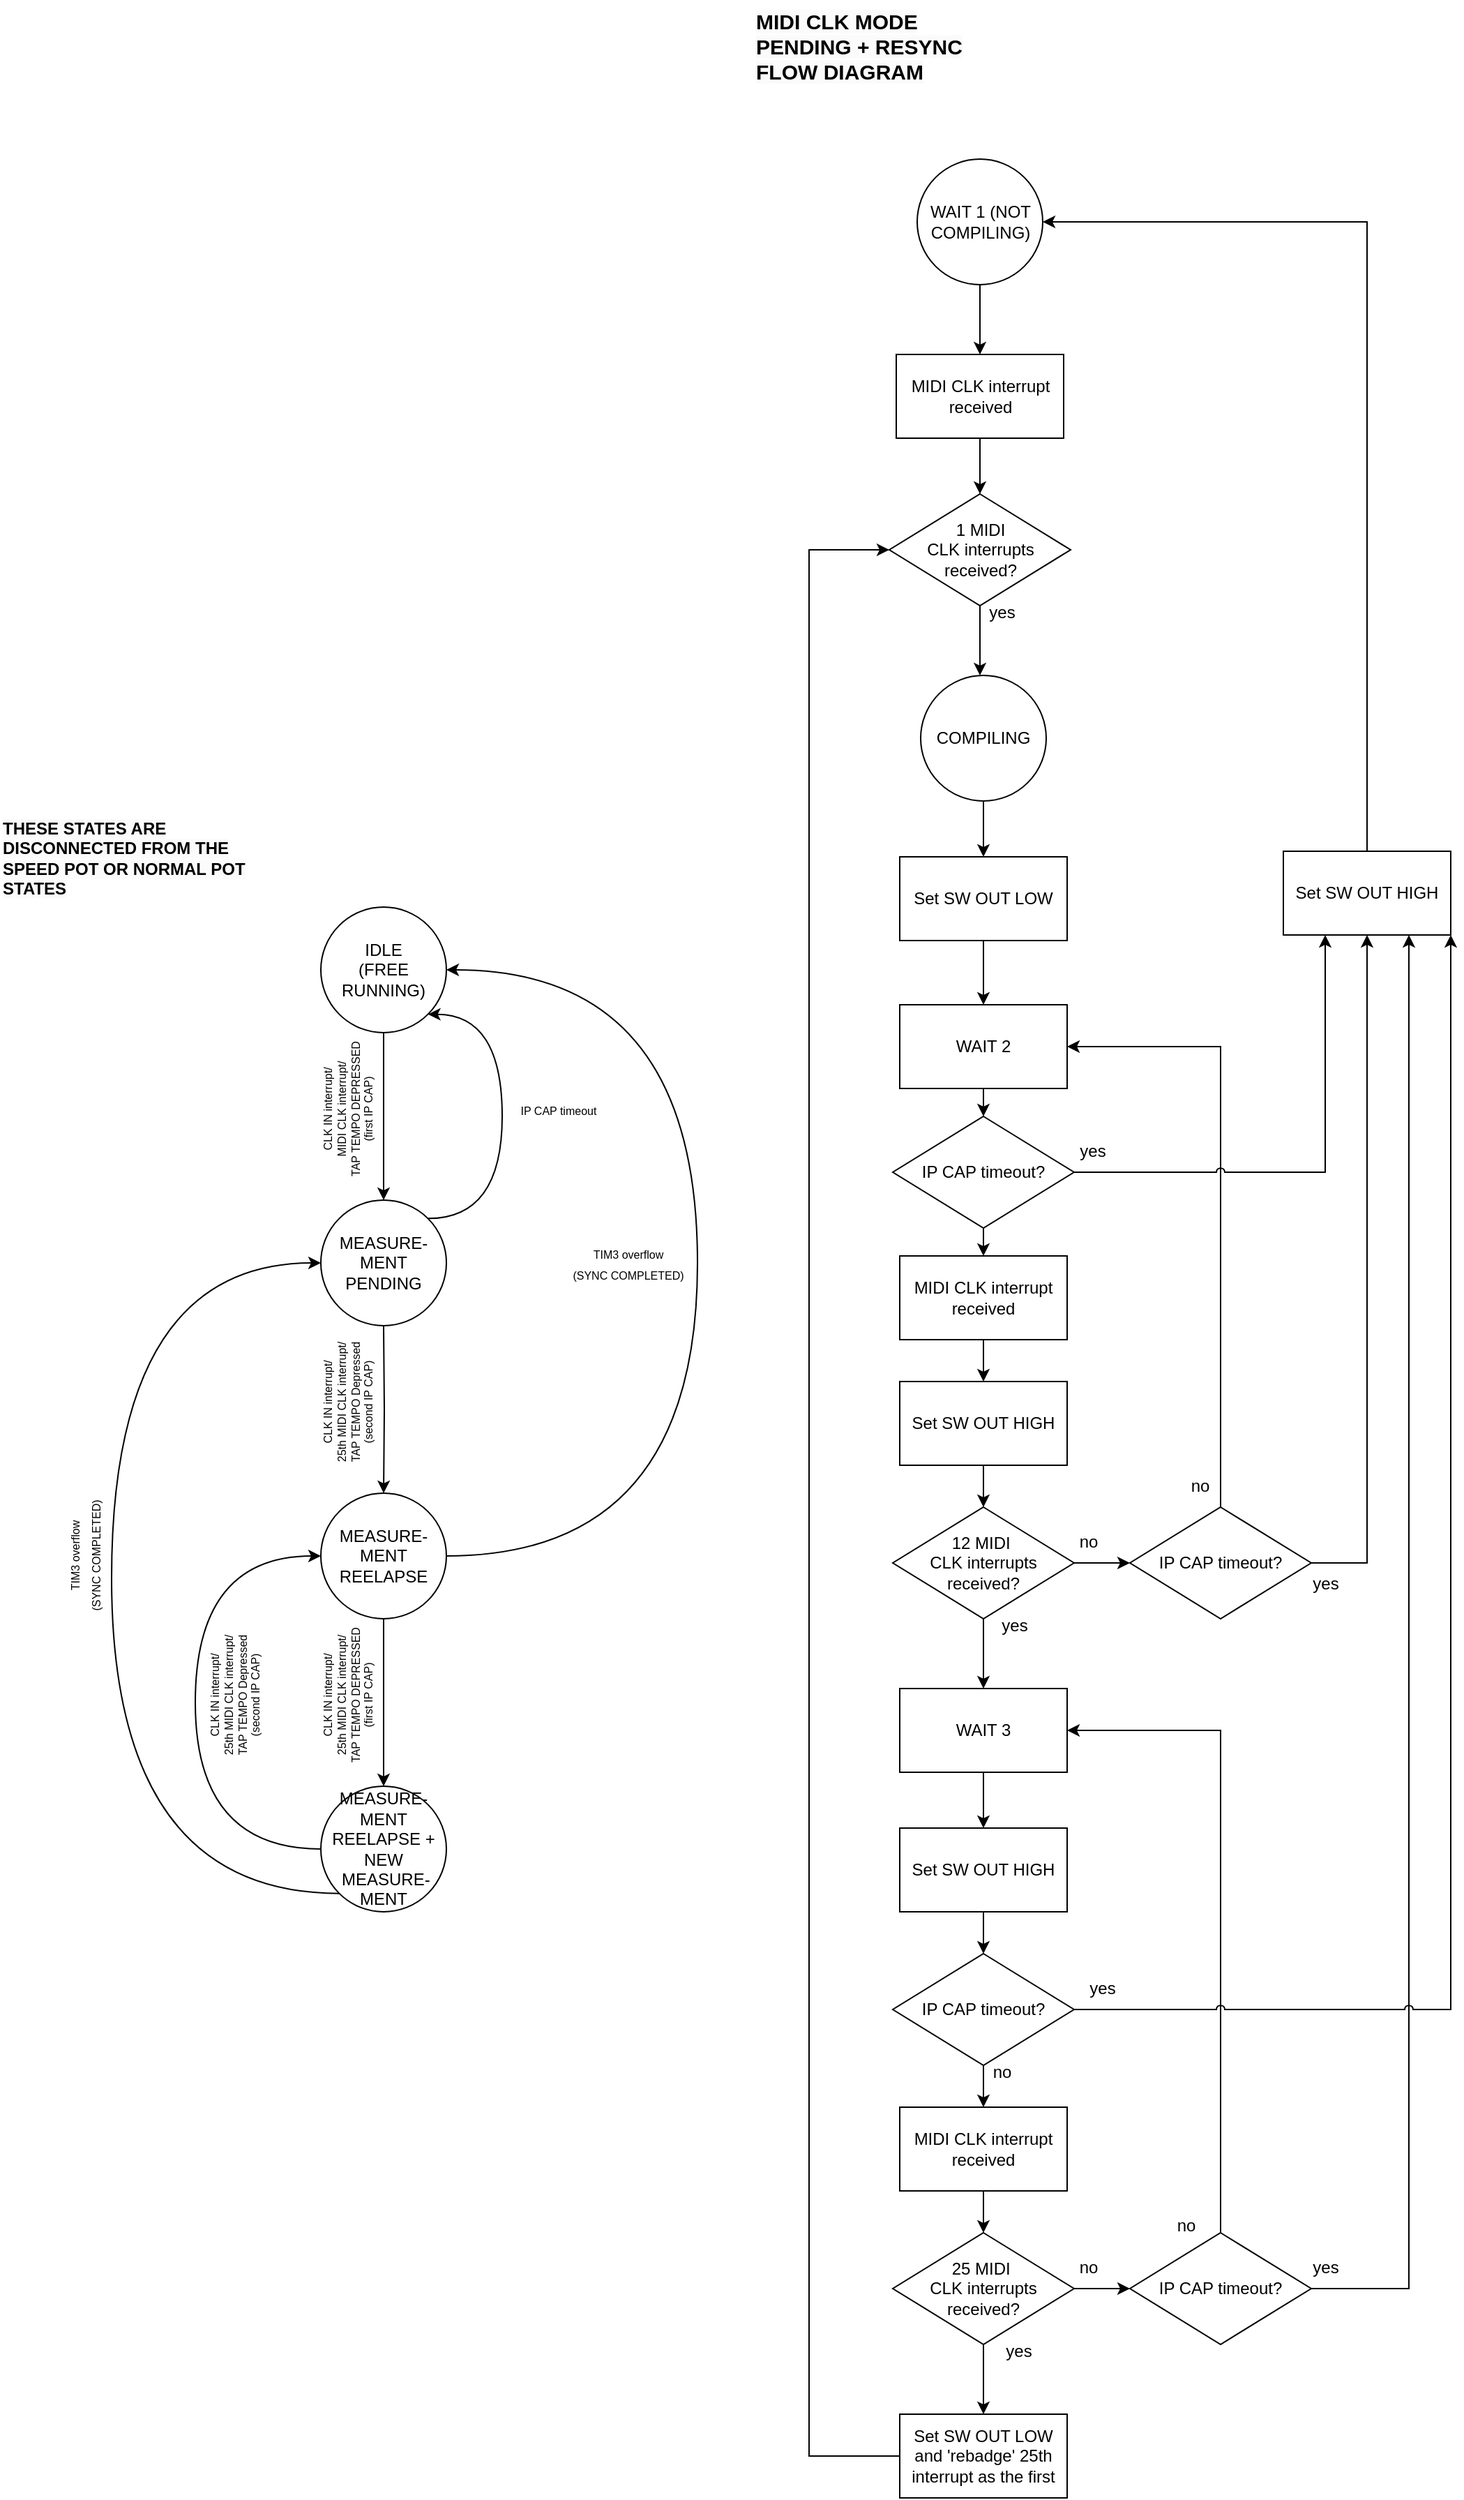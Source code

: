 <mxfile version="26.0.11">
  <diagram name="Page-1" id="IK1KkRtoNeqFR3WlSVLb">
    <mxGraphModel dx="1340" dy="2287" grid="1" gridSize="10" guides="1" tooltips="1" connect="1" arrows="1" fold="1" page="1" pageScale="1" pageWidth="827" pageHeight="1169" math="0" shadow="0">
      <root>
        <mxCell id="0" />
        <mxCell id="1" parent="0" />
        <mxCell id="RSMacvFGFgpkKbJDah5S-69" style="edgeStyle=orthogonalEdgeStyle;rounded=0;orthogonalLoop=1;jettySize=auto;html=1;exitX=1;exitY=0;exitDx=0;exitDy=0;entryX=1;entryY=1;entryDx=0;entryDy=0;curved=1;" parent="1" source="RSMacvFGFgpkKbJDah5S-3" target="RSMacvFGFgpkKbJDah5S-14" edge="1">
          <mxGeometry relative="1" as="geometry">
            <Array as="points">
              <mxPoint x="550" y="233" />
              <mxPoint x="550" y="87" />
            </Array>
          </mxGeometry>
        </mxCell>
        <mxCell id="RSMacvFGFgpkKbJDah5S-3" value="MEASURE-MENT&lt;div&gt;PENDING&lt;/div&gt;" style="ellipse;whiteSpace=wrap;html=1;aspect=fixed;" parent="1" vertex="1">
          <mxGeometry x="420" y="220" width="90" height="90" as="geometry" />
        </mxCell>
        <mxCell id="RSMacvFGFgpkKbJDah5S-16" style="edgeStyle=orthogonalEdgeStyle;rounded=0;orthogonalLoop=1;jettySize=auto;html=1;exitX=0.5;exitY=1;exitDx=0;exitDy=0;entryX=0.5;entryY=0;entryDx=0;entryDy=0;" parent="1" source="RSMacvFGFgpkKbJDah5S-14" target="RSMacvFGFgpkKbJDah5S-3" edge="1">
          <mxGeometry relative="1" as="geometry" />
        </mxCell>
        <mxCell id="RSMacvFGFgpkKbJDah5S-14" value="IDLE&lt;div&gt;(FREE RUNNING)&lt;/div&gt;" style="ellipse;whiteSpace=wrap;html=1;aspect=fixed;" parent="1" vertex="1">
          <mxGeometry x="420" y="10" width="90" height="90" as="geometry" />
        </mxCell>
        <mxCell id="RSMacvFGFgpkKbJDah5S-19" value="CLK IN interrupt/&lt;div&gt;MIDI CLK interrupt/&lt;/div&gt;&lt;div&gt;TAP TEMPO DEPRESSED&lt;br&gt;&lt;div&gt;(first IP CAP)&lt;/div&gt;&lt;/div&gt;" style="text;html=1;align=center;verticalAlign=middle;resizable=0;points=[];autosize=1;strokeColor=none;fillColor=none;fontSize=8;rotation=-90;" parent="1" vertex="1">
          <mxGeometry x="380" y="130" width="120" height="50" as="geometry" />
        </mxCell>
        <mxCell id="RSMacvFGFgpkKbJDah5S-24" value="&lt;font style=&quot;font-size: 8px;&quot;&gt;IP CAP timeout&lt;/font&gt;" style="text;html=1;align=center;verticalAlign=middle;resizable=0;points=[];autosize=1;strokeColor=none;fillColor=none;" parent="1" vertex="1">
          <mxGeometry x="550" y="140" width="80" height="30" as="geometry" />
        </mxCell>
        <mxCell id="RSMacvFGFgpkKbJDah5S-33" value="&lt;span style=&quot;caret-color: rgb(0, 0, 0); color: rgb(0, 0, 0); font-family: Helvetica; font-style: normal; font-variant-caps: normal; letter-spacing: normal; text-align: center; text-indent: 0px; text-transform: none; white-space: normal; word-spacing: 0px; -webkit-text-stroke-width: 0px; background-color: rgb(251, 251, 251); text-decoration: none; float: none; display: inline !important;&quot;&gt;&lt;b&gt;MIDI CLK MODE PENDING + RESYNC FLOW DIAGRAM&lt;/b&gt;&lt;/span&gt;" style="text;whiteSpace=wrap;html=1;fontSize=15;" parent="1" vertex="1">
          <mxGeometry x="729.5" y="-640" width="180" height="40" as="geometry" />
        </mxCell>
        <mxCell id="RSMacvFGFgpkKbJDah5S-118" style="edgeStyle=orthogonalEdgeStyle;rounded=0;orthogonalLoop=1;jettySize=auto;html=1;exitX=1;exitY=0.5;exitDx=0;exitDy=0;entryX=0;entryY=0.5;entryDx=0;entryDy=0;" parent="1" source="RSMacvFGFgpkKbJDah5S-36" target="RSMacvFGFgpkKbJDah5S-117" edge="1">
          <mxGeometry relative="1" as="geometry" />
        </mxCell>
        <mxCell id="RSMacvFGFgpkKbJDah5S-134" style="edgeStyle=orthogonalEdgeStyle;rounded=0;orthogonalLoop=1;jettySize=auto;html=1;exitX=0.5;exitY=1;exitDx=0;exitDy=0;entryX=0.5;entryY=0;entryDx=0;entryDy=0;" parent="1" source="RSMacvFGFgpkKbJDah5S-36" target="Shjspx8WNnUXgj1P62MN-24" edge="1">
          <mxGeometry relative="1" as="geometry">
            <mxPoint x="895" y="550" as="targetPoint" />
          </mxGeometry>
        </mxCell>
        <mxCell id="RSMacvFGFgpkKbJDah5S-36" value="12 MIDI&amp;nbsp;&lt;div&gt;CLK interrupts received?&lt;/div&gt;" style="rhombus;whiteSpace=wrap;html=1;" parent="1" vertex="1">
          <mxGeometry x="830" y="440" width="130" height="80" as="geometry" />
        </mxCell>
        <mxCell id="RSMacvFGFgpkKbJDah5S-102" style="edgeStyle=orthogonalEdgeStyle;rounded=0;orthogonalLoop=1;jettySize=auto;html=1;exitX=0.5;exitY=1;exitDx=0;exitDy=0;entryX=0.5;entryY=0;entryDx=0;entryDy=0;" parent="1" source="RSMacvFGFgpkKbJDah5S-37" target="RSMacvFGFgpkKbJDah5S-101" edge="1">
          <mxGeometry relative="1" as="geometry" />
        </mxCell>
        <mxCell id="RSMacvFGFgpkKbJDah5S-37" value="MIDI CLK interrupt received" style="rounded=0;whiteSpace=wrap;html=1;" parent="1" vertex="1">
          <mxGeometry x="835" y="260" width="120" height="60" as="geometry" />
        </mxCell>
        <mxCell id="RSMacvFGFgpkKbJDah5S-55" value="&lt;span style=&quot;caret-color: rgb(0, 0, 0); color: rgb(0, 0, 0); font-family: Helvetica; font-size: 12px; font-style: normal; font-variant-caps: normal; letter-spacing: normal; text-align: center; text-indent: 0px; text-transform: none; white-space: normal; word-spacing: 0px; -webkit-text-stroke-width: 0px; background-color: rgb(251, 251, 251); text-decoration: none; float: none; display: inline !important;&quot;&gt;&lt;b&gt;THESE STATES ARE DISCONNECTED FROM THE SPEED POT OR NORMAL POT STATES&lt;/b&gt;&lt;/span&gt;" style="text;whiteSpace=wrap;html=1;" parent="1" vertex="1">
          <mxGeometry x="190" y="-60" width="180" height="40" as="geometry" />
        </mxCell>
        <mxCell id="RSMacvFGFgpkKbJDah5S-79" style="edgeStyle=orthogonalEdgeStyle;rounded=0;orthogonalLoop=1;jettySize=auto;html=1;exitX=1;exitY=0.5;exitDx=0;exitDy=0;entryX=1;entryY=0.5;entryDx=0;entryDy=0;curved=1;" parent="1" source="RSMacvFGFgpkKbJDah5S-66" target="RSMacvFGFgpkKbJDah5S-14" edge="1">
          <mxGeometry relative="1" as="geometry">
            <Array as="points">
              <mxPoint x="690" y="475" />
              <mxPoint x="690" y="55" />
            </Array>
          </mxGeometry>
        </mxCell>
        <mxCell id="RSMacvFGFgpkKbJDah5S-66" value="MEASURE-&lt;div&gt;MENT&lt;/div&gt;&lt;div&gt;REELAPSE&lt;/div&gt;" style="ellipse;whiteSpace=wrap;html=1;aspect=fixed;" parent="1" vertex="1">
          <mxGeometry x="420" y="430" width="90" height="90" as="geometry" />
        </mxCell>
        <mxCell id="RSMacvFGFgpkKbJDah5S-67" style="edgeStyle=orthogonalEdgeStyle;rounded=0;orthogonalLoop=1;jettySize=auto;html=1;exitX=0.5;exitY=1;exitDx=0;exitDy=0;entryX=0.5;entryY=0;entryDx=0;entryDy=0;" parent="1" target="RSMacvFGFgpkKbJDah5S-66" edge="1">
          <mxGeometry relative="1" as="geometry">
            <mxPoint x="465" y="310" as="sourcePoint" />
          </mxGeometry>
        </mxCell>
        <mxCell id="RSMacvFGFgpkKbJDah5S-70" value="CLK IN interrupt/&lt;div&gt;25th MIDI CLK interrupt/&lt;/div&gt;&lt;div&gt;TAP TEMPO Depressed&lt;br&gt;&lt;div&gt;(second IP CAP)&lt;/div&gt;&lt;/div&gt;" style="text;html=1;align=center;verticalAlign=middle;resizable=0;points=[];autosize=1;strokeColor=none;fillColor=none;fontSize=8;rotation=-90;" parent="1" vertex="1">
          <mxGeometry x="385" y="340" width="110" height="50" as="geometry" />
        </mxCell>
        <mxCell id="RSMacvFGFgpkKbJDah5S-71" value="CLK IN interrupt/&lt;div&gt;25th MIDI CLK interrupt/&lt;/div&gt;&lt;div&gt;TAP TEMPO DEPRESSED&lt;br&gt;&lt;div&gt;(first IP CAP)&lt;/div&gt;&lt;/div&gt;" style="text;html=1;align=center;verticalAlign=middle;resizable=0;points=[];autosize=1;strokeColor=none;fillColor=none;fontSize=8;rotation=-90;" parent="1" vertex="1">
          <mxGeometry x="380" y="550" width="120" height="50" as="geometry" />
        </mxCell>
        <mxCell id="RSMacvFGFgpkKbJDah5S-74" value="" style="edgeStyle=orthogonalEdgeStyle;rounded=0;orthogonalLoop=1;jettySize=auto;html=1;exitX=0.5;exitY=1;exitDx=0;exitDy=0;" parent="1" source="RSMacvFGFgpkKbJDah5S-66" target="RSMacvFGFgpkKbJDah5S-73" edge="1">
          <mxGeometry relative="1" as="geometry">
            <mxPoint x="465" y="650" as="targetPoint" />
            <mxPoint x="465" y="520" as="sourcePoint" />
          </mxGeometry>
        </mxCell>
        <mxCell id="RSMacvFGFgpkKbJDah5S-81" style="edgeStyle=orthogonalEdgeStyle;rounded=0;orthogonalLoop=1;jettySize=auto;html=1;exitX=0;exitY=0.5;exitDx=0;exitDy=0;entryX=0;entryY=0.5;entryDx=0;entryDy=0;curved=1;" parent="1" source="RSMacvFGFgpkKbJDah5S-73" target="RSMacvFGFgpkKbJDah5S-66" edge="1">
          <mxGeometry relative="1" as="geometry">
            <Array as="points">
              <mxPoint x="330" y="685" />
              <mxPoint x="330" y="475" />
            </Array>
          </mxGeometry>
        </mxCell>
        <mxCell id="RSMacvFGFgpkKbJDah5S-90" style="edgeStyle=orthogonalEdgeStyle;rounded=0;orthogonalLoop=1;jettySize=auto;html=1;exitX=0;exitY=1;exitDx=0;exitDy=0;entryX=0;entryY=0.5;entryDx=0;entryDy=0;curved=1;" parent="1" source="RSMacvFGFgpkKbJDah5S-73" target="RSMacvFGFgpkKbJDah5S-3" edge="1">
          <mxGeometry relative="1" as="geometry">
            <Array as="points">
              <mxPoint x="270" y="717" />
              <mxPoint x="270" y="265" />
            </Array>
          </mxGeometry>
        </mxCell>
        <mxCell id="RSMacvFGFgpkKbJDah5S-73" value="MEASURE-MENT REELAPSE + NEW&lt;div&gt;&amp;nbsp;MEASURE-&lt;/div&gt;&lt;div&gt;MENT&lt;/div&gt;" style="ellipse;whiteSpace=wrap;html=1;aspect=fixed;" parent="1" vertex="1">
          <mxGeometry x="420" y="640" width="90" height="90" as="geometry" />
        </mxCell>
        <mxCell id="RSMacvFGFgpkKbJDah5S-78" value="CLK IN interrupt/&lt;div&gt;25th MIDI CLK interrupt/&lt;/div&gt;&lt;div&gt;TAP TEMPO Depressed&lt;br&gt;&lt;div&gt;(second IP CAP)&lt;/div&gt;&lt;/div&gt;" style="text;html=1;align=center;verticalAlign=middle;resizable=0;points=[];autosize=1;strokeColor=none;fillColor=none;fontSize=8;rotation=-90;" parent="1" vertex="1">
          <mxGeometry x="304" y="550" width="110" height="50" as="geometry" />
        </mxCell>
        <mxCell id="RSMacvFGFgpkKbJDah5S-80" value="&lt;font style=&quot;font-size: 8px;&quot;&gt;TIM3 overflow&lt;/font&gt;&lt;div&gt;&lt;font style=&quot;font-size: 8px;&quot;&gt;(SYNC COMPLETED)&lt;/font&gt;&lt;/div&gt;" style="text;html=1;align=center;verticalAlign=middle;resizable=0;points=[];autosize=1;strokeColor=none;fillColor=none;" parent="1" vertex="1">
          <mxGeometry x="590" y="245" width="100" height="40" as="geometry" />
        </mxCell>
        <mxCell id="RSMacvFGFgpkKbJDah5S-89" value="&lt;font style=&quot;font-size: 8px;&quot;&gt;TIM3 overflow&lt;/font&gt;&lt;div&gt;&lt;font style=&quot;font-size: 8px;&quot;&gt;(SYNC COMPLETED)&lt;/font&gt;&lt;/div&gt;" style="text;html=1;align=center;verticalAlign=middle;resizable=0;points=[];autosize=1;strokeColor=none;fillColor=none;rotation=-90;" parent="1" vertex="1">
          <mxGeometry x="200" y="455" width="100" height="40" as="geometry" />
        </mxCell>
        <mxCell id="RSMacvFGFgpkKbJDah5S-91" value="yes" style="text;html=1;align=center;verticalAlign=middle;resizable=0;points=[];autosize=1;strokeColor=none;fillColor=none;" parent="1" vertex="1">
          <mxGeometry x="897" y="510" width="40" height="30" as="geometry" />
        </mxCell>
        <mxCell id="RSMacvFGFgpkKbJDah5S-109" style="edgeStyle=orthogonalEdgeStyle;rounded=0;orthogonalLoop=1;jettySize=auto;html=1;exitX=0;exitY=0.5;exitDx=0;exitDy=0;entryX=0;entryY=0.5;entryDx=0;entryDy=0;" parent="1" source="RSMacvFGFgpkKbJDah5S-92" target="Shjspx8WNnUXgj1P62MN-1" edge="1">
          <mxGeometry relative="1" as="geometry">
            <Array as="points">
              <mxPoint x="770" y="1120" />
              <mxPoint x="770" y="-246" />
            </Array>
            <mxPoint x="850" y="115" as="targetPoint" />
          </mxGeometry>
        </mxCell>
        <mxCell id="RSMacvFGFgpkKbJDah5S-92" value="Set SW OUT LOW&lt;div&gt;and &#39;rebadge&#39; 25th interrupt as the first&lt;/div&gt;" style="rounded=0;whiteSpace=wrap;html=1;" parent="1" vertex="1">
          <mxGeometry x="835" y="1090" width="120" height="60" as="geometry" />
        </mxCell>
        <mxCell id="RSMacvFGFgpkKbJDah5S-96" style="edgeStyle=orthogonalEdgeStyle;rounded=0;orthogonalLoop=1;jettySize=auto;html=1;exitX=0.5;exitY=1;exitDx=0;exitDy=0;entryX=0.5;entryY=0;entryDx=0;entryDy=0;" parent="1" source="RSMacvFGFgpkKbJDah5S-93" target="RSMacvFGFgpkKbJDah5S-92" edge="1">
          <mxGeometry relative="1" as="geometry" />
        </mxCell>
        <mxCell id="RSMacvFGFgpkKbJDah5S-125" style="edgeStyle=orthogonalEdgeStyle;rounded=0;orthogonalLoop=1;jettySize=auto;html=1;exitX=1;exitY=0.5;exitDx=0;exitDy=0;entryX=0;entryY=0.5;entryDx=0;entryDy=0;" parent="1" source="RSMacvFGFgpkKbJDah5S-93" target="RSMacvFGFgpkKbJDah5S-124" edge="1">
          <mxGeometry relative="1" as="geometry" />
        </mxCell>
        <mxCell id="RSMacvFGFgpkKbJDah5S-93" value="25 MIDI&amp;nbsp;&lt;div&gt;CLK interrupts received?&lt;/div&gt;" style="rhombus;whiteSpace=wrap;html=1;" parent="1" vertex="1">
          <mxGeometry x="830" y="960" width="130" height="80" as="geometry" />
        </mxCell>
        <mxCell id="RSMacvFGFgpkKbJDah5S-97" value="yes" style="text;html=1;align=center;verticalAlign=middle;resizable=0;points=[];autosize=1;strokeColor=none;fillColor=none;" parent="1" vertex="1">
          <mxGeometry x="900" y="1030" width="40" height="30" as="geometry" />
        </mxCell>
        <mxCell id="RSMacvFGFgpkKbJDah5S-100" value="no" style="text;html=1;align=center;verticalAlign=middle;resizable=0;points=[];autosize=1;strokeColor=none;fillColor=none;" parent="1" vertex="1">
          <mxGeometry x="950" y="970" width="40" height="30" as="geometry" />
        </mxCell>
        <mxCell id="RSMacvFGFgpkKbJDah5S-115" style="edgeStyle=orthogonalEdgeStyle;rounded=0;orthogonalLoop=1;jettySize=auto;html=1;exitX=0.5;exitY=1;exitDx=0;exitDy=0;entryX=0.5;entryY=0;entryDx=0;entryDy=0;" parent="1" source="RSMacvFGFgpkKbJDah5S-101" target="RSMacvFGFgpkKbJDah5S-36" edge="1">
          <mxGeometry relative="1" as="geometry" />
        </mxCell>
        <mxCell id="RSMacvFGFgpkKbJDah5S-101" value="Set SW OUT HIGH" style="rounded=0;whiteSpace=wrap;html=1;" parent="1" vertex="1">
          <mxGeometry x="835" y="350" width="120" height="60" as="geometry" />
        </mxCell>
        <mxCell id="RSMacvFGFgpkKbJDah5S-105" value="no" style="text;html=1;align=center;verticalAlign=middle;resizable=0;points=[];autosize=1;strokeColor=none;fillColor=none;" parent="1" vertex="1">
          <mxGeometry x="950" y="450" width="40" height="30" as="geometry" />
        </mxCell>
        <mxCell id="Shjspx8WNnUXgj1P62MN-33" style="edgeStyle=orthogonalEdgeStyle;rounded=0;orthogonalLoop=1;jettySize=auto;html=1;exitX=0.5;exitY=1;exitDx=0;exitDy=0;entryX=0.5;entryY=0;entryDx=0;entryDy=0;" edge="1" parent="1" source="RSMacvFGFgpkKbJDah5S-106" target="Shjspx8WNnUXgj1P62MN-32">
          <mxGeometry relative="1" as="geometry" />
        </mxCell>
        <mxCell id="RSMacvFGFgpkKbJDah5S-106" value="Set SW OUT HIGH" style="rounded=0;whiteSpace=wrap;html=1;" parent="1" vertex="1">
          <mxGeometry x="835" y="670" width="120" height="60" as="geometry" />
        </mxCell>
        <mxCell id="Shjspx8WNnUXgj1P62MN-22" style="edgeStyle=orthogonalEdgeStyle;rounded=0;orthogonalLoop=1;jettySize=auto;html=1;exitX=0.5;exitY=0;exitDx=0;exitDy=0;entryX=1;entryY=0.5;entryDx=0;entryDy=0;" edge="1" parent="1" source="RSMacvFGFgpkKbJDah5S-110" target="Shjspx8WNnUXgj1P62MN-10">
          <mxGeometry relative="1" as="geometry" />
        </mxCell>
        <mxCell id="RSMacvFGFgpkKbJDah5S-110" value="Set SW OUT HIGH" style="rounded=0;whiteSpace=wrap;html=1;" parent="1" vertex="1">
          <mxGeometry x="1110" y="-30" width="120" height="60" as="geometry" />
        </mxCell>
        <mxCell id="RSMacvFGFgpkKbJDah5S-119" style="edgeStyle=orthogonalEdgeStyle;rounded=0;orthogonalLoop=1;jettySize=auto;html=1;exitX=1;exitY=0.5;exitDx=0;exitDy=0;entryX=0.5;entryY=1;entryDx=0;entryDy=0;" parent="1" source="RSMacvFGFgpkKbJDah5S-117" target="RSMacvFGFgpkKbJDah5S-110" edge="1">
          <mxGeometry relative="1" as="geometry">
            <Array as="points">
              <mxPoint x="1170" y="480" />
            </Array>
            <mxPoint x="1140" y="390" as="targetPoint" />
          </mxGeometry>
        </mxCell>
        <mxCell id="Shjspx8WNnUXgj1P62MN-20" style="edgeStyle=orthogonalEdgeStyle;rounded=0;orthogonalLoop=1;jettySize=auto;html=1;entryX=1;entryY=0.5;entryDx=0;entryDy=0;" edge="1" parent="1" source="RSMacvFGFgpkKbJDah5S-117" target="Shjspx8WNnUXgj1P62MN-23">
          <mxGeometry relative="1" as="geometry">
            <mxPoint x="940" y="115" as="targetPoint" />
            <Array as="points">
              <mxPoint x="1065" y="110" />
            </Array>
          </mxGeometry>
        </mxCell>
        <mxCell id="RSMacvFGFgpkKbJDah5S-117" value="IP CAP timeout?" style="rhombus;whiteSpace=wrap;html=1;" parent="1" vertex="1">
          <mxGeometry x="1000" y="440" width="130" height="80" as="geometry" />
        </mxCell>
        <mxCell id="RSMacvFGFgpkKbJDah5S-120" value="yes" style="text;html=1;align=center;verticalAlign=middle;resizable=0;points=[];autosize=1;strokeColor=none;fillColor=none;" parent="1" vertex="1">
          <mxGeometry x="1120" y="480" width="40" height="30" as="geometry" />
        </mxCell>
        <mxCell id="RSMacvFGFgpkKbJDah5S-122" value="no" style="text;html=1;align=center;verticalAlign=middle;resizable=0;points=[];autosize=1;strokeColor=none;fillColor=none;" parent="1" vertex="1">
          <mxGeometry x="1030" y="410" width="40" height="30" as="geometry" />
        </mxCell>
        <mxCell id="RSMacvFGFgpkKbJDah5S-126" style="edgeStyle=orthogonalEdgeStyle;rounded=0;orthogonalLoop=1;jettySize=auto;html=1;exitX=1;exitY=0.5;exitDx=0;exitDy=0;entryX=0.75;entryY=1;entryDx=0;entryDy=0;" parent="1" source="RSMacvFGFgpkKbJDah5S-124" target="RSMacvFGFgpkKbJDah5S-110" edge="1">
          <mxGeometry relative="1" as="geometry" />
        </mxCell>
        <mxCell id="Shjspx8WNnUXgj1P62MN-25" style="edgeStyle=orthogonalEdgeStyle;rounded=0;orthogonalLoop=1;jettySize=auto;html=1;entryX=1;entryY=0.5;entryDx=0;entryDy=0;" edge="1" parent="1" source="RSMacvFGFgpkKbJDah5S-124" target="Shjspx8WNnUXgj1P62MN-24">
          <mxGeometry relative="1" as="geometry">
            <Array as="points">
              <mxPoint x="1065" y="600" />
            </Array>
          </mxGeometry>
        </mxCell>
        <mxCell id="RSMacvFGFgpkKbJDah5S-124" value="IP CAP timeout?" style="rhombus;whiteSpace=wrap;html=1;" parent="1" vertex="1">
          <mxGeometry x="1000" y="960" width="130" height="80" as="geometry" />
        </mxCell>
        <mxCell id="RSMacvFGFgpkKbJDah5S-127" value="yes" style="text;html=1;align=center;verticalAlign=middle;resizable=0;points=[];autosize=1;strokeColor=none;fillColor=none;" parent="1" vertex="1">
          <mxGeometry x="1120" y="970" width="40" height="30" as="geometry" />
        </mxCell>
        <mxCell id="RSMacvFGFgpkKbJDah5S-129" style="edgeStyle=orthogonalEdgeStyle;rounded=0;orthogonalLoop=1;jettySize=auto;html=1;exitX=0.5;exitY=1;exitDx=0;exitDy=0;entryX=0.5;entryY=0;entryDx=0;entryDy=0;" parent="1" source="RSMacvFGFgpkKbJDah5S-128" target="RSMacvFGFgpkKbJDah5S-93" edge="1">
          <mxGeometry relative="1" as="geometry" />
        </mxCell>
        <mxCell id="RSMacvFGFgpkKbJDah5S-128" value="MIDI CLK interrupt received" style="rounded=0;whiteSpace=wrap;html=1;" parent="1" vertex="1">
          <mxGeometry x="835" y="870" width="120" height="60" as="geometry" />
        </mxCell>
        <mxCell id="RSMacvFGFgpkKbJDah5S-133" style="edgeStyle=orthogonalEdgeStyle;rounded=0;orthogonalLoop=1;jettySize=auto;html=1;exitX=0.5;exitY=1;exitDx=0;exitDy=0;entryX=0.5;entryY=0;entryDx=0;entryDy=0;" parent="1" source="Shjspx8WNnUXgj1P62MN-24" target="RSMacvFGFgpkKbJDah5S-106" edge="1">
          <mxGeometry relative="1" as="geometry">
            <mxPoint x="895" y="630" as="sourcePoint" />
          </mxGeometry>
        </mxCell>
        <mxCell id="RSMacvFGFgpkKbJDah5S-135" value="no" style="text;html=1;align=center;verticalAlign=middle;resizable=0;points=[];autosize=1;strokeColor=none;fillColor=none;" parent="1" vertex="1">
          <mxGeometry x="1020" y="940" width="40" height="30" as="geometry" />
        </mxCell>
        <mxCell id="Shjspx8WNnUXgj1P62MN-2" style="edgeStyle=orthogonalEdgeStyle;rounded=0;orthogonalLoop=1;jettySize=auto;html=1;exitX=0.5;exitY=1;exitDx=0;exitDy=0;entryX=0.5;entryY=0;entryDx=0;entryDy=0;" edge="1" parent="1" source="Shjspx8WNnUXgj1P62MN-1">
          <mxGeometry relative="1" as="geometry">
            <mxPoint x="892.5" y="-156" as="targetPoint" />
          </mxGeometry>
        </mxCell>
        <mxCell id="Shjspx8WNnUXgj1P62MN-1" value="1 MIDI&lt;div&gt;CLK interrupts received?&lt;/div&gt;" style="rhombus;whiteSpace=wrap;html=1;" vertex="1" parent="1">
          <mxGeometry x="827.5" y="-286" width="130" height="80" as="geometry" />
        </mxCell>
        <mxCell id="Shjspx8WNnUXgj1P62MN-3" value="yes" style="text;html=1;align=center;verticalAlign=middle;resizable=0;points=[];autosize=1;strokeColor=none;fillColor=none;" vertex="1" parent="1">
          <mxGeometry x="887.5" y="-216" width="40" height="30" as="geometry" />
        </mxCell>
        <mxCell id="Shjspx8WNnUXgj1P62MN-18" style="edgeStyle=orthogonalEdgeStyle;rounded=0;orthogonalLoop=1;jettySize=auto;html=1;exitX=0.5;exitY=1;exitDx=0;exitDy=0;entryX=0.5;entryY=0;entryDx=0;entryDy=0;" edge="1" parent="1" source="Shjspx8WNnUXgj1P62MN-6" target="Shjspx8WNnUXgj1P62MN-16">
          <mxGeometry relative="1" as="geometry" />
        </mxCell>
        <mxCell id="Shjspx8WNnUXgj1P62MN-6" value="COMPILING" style="ellipse;whiteSpace=wrap;html=1;aspect=fixed;" vertex="1" parent="1">
          <mxGeometry x="850" y="-156" width="90" height="90" as="geometry" />
        </mxCell>
        <mxCell id="Shjspx8WNnUXgj1P62MN-9" style="edgeStyle=orthogonalEdgeStyle;rounded=0;orthogonalLoop=1;jettySize=auto;html=1;exitX=0.5;exitY=1;exitDx=0;exitDy=0;entryX=0.5;entryY=0;entryDx=0;entryDy=0;" edge="1" parent="1" source="Shjspx8WNnUXgj1P62MN-8" target="Shjspx8WNnUXgj1P62MN-1">
          <mxGeometry relative="1" as="geometry" />
        </mxCell>
        <mxCell id="Shjspx8WNnUXgj1P62MN-8" value="MIDI CLK interrupt received" style="rounded=0;whiteSpace=wrap;html=1;" vertex="1" parent="1">
          <mxGeometry x="832.5" y="-386" width="120" height="60" as="geometry" />
        </mxCell>
        <mxCell id="Shjspx8WNnUXgj1P62MN-11" style="edgeStyle=orthogonalEdgeStyle;rounded=0;orthogonalLoop=1;jettySize=auto;html=1;exitX=0.5;exitY=1;exitDx=0;exitDy=0;entryX=0.5;entryY=0;entryDx=0;entryDy=0;" edge="1" parent="1" source="Shjspx8WNnUXgj1P62MN-10" target="Shjspx8WNnUXgj1P62MN-8">
          <mxGeometry relative="1" as="geometry" />
        </mxCell>
        <mxCell id="Shjspx8WNnUXgj1P62MN-10" value="WAIT 1 (NOT COMPILING)" style="ellipse;whiteSpace=wrap;html=1;aspect=fixed;" vertex="1" parent="1">
          <mxGeometry x="847.5" y="-526" width="90" height="90" as="geometry" />
        </mxCell>
        <mxCell id="Shjspx8WNnUXgj1P62MN-21" style="edgeStyle=orthogonalEdgeStyle;rounded=0;orthogonalLoop=1;jettySize=auto;html=1;exitX=0.5;exitY=1;exitDx=0;exitDy=0;entryX=0.5;entryY=0;entryDx=0;entryDy=0;" edge="1" parent="1" source="Shjspx8WNnUXgj1P62MN-16" target="Shjspx8WNnUXgj1P62MN-23">
          <mxGeometry relative="1" as="geometry">
            <mxPoint x="895.0" y="70" as="targetPoint" />
          </mxGeometry>
        </mxCell>
        <mxCell id="Shjspx8WNnUXgj1P62MN-16" value="Set SW OUT LOW" style="rounded=0;whiteSpace=wrap;html=1;" vertex="1" parent="1">
          <mxGeometry x="835" y="-26" width="120" height="60" as="geometry" />
        </mxCell>
        <mxCell id="Shjspx8WNnUXgj1P62MN-28" style="edgeStyle=orthogonalEdgeStyle;rounded=0;orthogonalLoop=1;jettySize=auto;html=1;exitX=0.5;exitY=1;exitDx=0;exitDy=0;entryX=0.5;entryY=0;entryDx=0;entryDy=0;" edge="1" parent="1" source="Shjspx8WNnUXgj1P62MN-23" target="Shjspx8WNnUXgj1P62MN-26">
          <mxGeometry relative="1" as="geometry" />
        </mxCell>
        <mxCell id="Shjspx8WNnUXgj1P62MN-23" value="WAIT 2" style="rounded=0;whiteSpace=wrap;html=1;" vertex="1" parent="1">
          <mxGeometry x="835" y="80" width="120" height="60" as="geometry" />
        </mxCell>
        <mxCell id="Shjspx8WNnUXgj1P62MN-24" value="WAIT 3" style="rounded=0;whiteSpace=wrap;html=1;" vertex="1" parent="1">
          <mxGeometry x="835" y="570" width="120" height="60" as="geometry" />
        </mxCell>
        <mxCell id="Shjspx8WNnUXgj1P62MN-29" style="edgeStyle=orthogonalEdgeStyle;rounded=0;orthogonalLoop=1;jettySize=auto;html=1;exitX=0.5;exitY=1;exitDx=0;exitDy=0;entryX=0.5;entryY=0;entryDx=0;entryDy=0;" edge="1" parent="1" source="Shjspx8WNnUXgj1P62MN-26" target="RSMacvFGFgpkKbJDah5S-37">
          <mxGeometry relative="1" as="geometry" />
        </mxCell>
        <mxCell id="Shjspx8WNnUXgj1P62MN-30" style="edgeStyle=orthogonalEdgeStyle;rounded=0;orthogonalLoop=1;jettySize=auto;html=1;exitX=1;exitY=0.5;exitDx=0;exitDy=0;entryX=0.25;entryY=1;entryDx=0;entryDy=0;jumpStyle=arc;" edge="1" parent="1" source="Shjspx8WNnUXgj1P62MN-26" target="RSMacvFGFgpkKbJDah5S-110">
          <mxGeometry relative="1" as="geometry" />
        </mxCell>
        <mxCell id="Shjspx8WNnUXgj1P62MN-26" value="IP CAP timeout?" style="rhombus;whiteSpace=wrap;html=1;" vertex="1" parent="1">
          <mxGeometry x="830" y="160" width="130" height="80" as="geometry" />
        </mxCell>
        <mxCell id="Shjspx8WNnUXgj1P62MN-31" value="yes" style="text;html=1;align=center;verticalAlign=middle;resizable=0;points=[];autosize=1;strokeColor=none;fillColor=none;" vertex="1" parent="1">
          <mxGeometry x="952.5" y="170" width="40" height="30" as="geometry" />
        </mxCell>
        <mxCell id="Shjspx8WNnUXgj1P62MN-34" style="edgeStyle=orthogonalEdgeStyle;rounded=0;orthogonalLoop=1;jettySize=auto;html=1;exitX=0.5;exitY=1;exitDx=0;exitDy=0;entryX=0.5;entryY=0;entryDx=0;entryDy=0;" edge="1" parent="1" source="Shjspx8WNnUXgj1P62MN-32" target="RSMacvFGFgpkKbJDah5S-128">
          <mxGeometry relative="1" as="geometry" />
        </mxCell>
        <mxCell id="Shjspx8WNnUXgj1P62MN-35" style="edgeStyle=orthogonalEdgeStyle;rounded=0;orthogonalLoop=1;jettySize=auto;html=1;exitX=1;exitY=0.5;exitDx=0;exitDy=0;entryX=1;entryY=1;entryDx=0;entryDy=0;jumpStyle=arc;" edge="1" parent="1" source="Shjspx8WNnUXgj1P62MN-32" target="RSMacvFGFgpkKbJDah5S-110">
          <mxGeometry relative="1" as="geometry" />
        </mxCell>
        <mxCell id="Shjspx8WNnUXgj1P62MN-32" value="IP CAP timeout?" style="rhombus;whiteSpace=wrap;html=1;" vertex="1" parent="1">
          <mxGeometry x="830" y="760" width="130" height="80" as="geometry" />
        </mxCell>
        <mxCell id="Shjspx8WNnUXgj1P62MN-36" value="yes" style="text;html=1;align=center;verticalAlign=middle;resizable=0;points=[];autosize=1;strokeColor=none;fillColor=none;" vertex="1" parent="1">
          <mxGeometry x="960" y="770" width="40" height="30" as="geometry" />
        </mxCell>
        <mxCell id="Shjspx8WNnUXgj1P62MN-37" value="no" style="text;html=1;align=center;verticalAlign=middle;resizable=0;points=[];autosize=1;strokeColor=none;fillColor=none;" vertex="1" parent="1">
          <mxGeometry x="887.5" y="830" width="40" height="30" as="geometry" />
        </mxCell>
      </root>
    </mxGraphModel>
  </diagram>
</mxfile>
